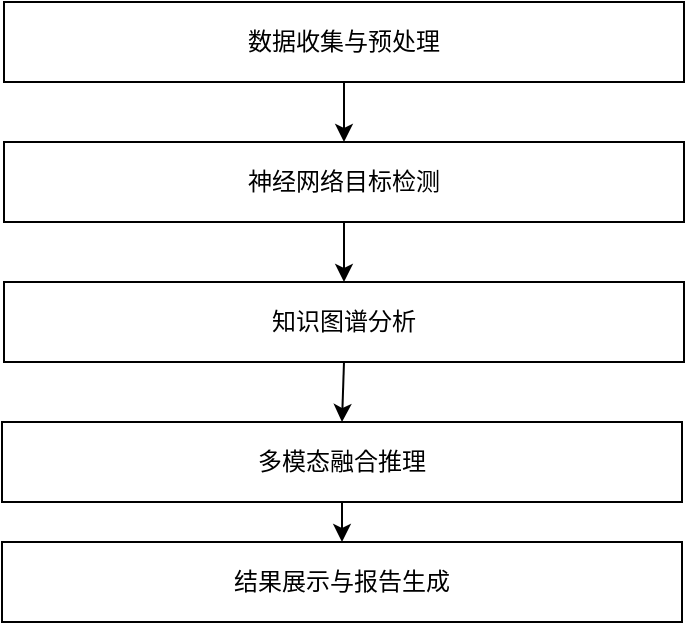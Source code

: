 <mxfile>
    <diagram id="lPUVhbWwUJ_jKELEjETC" name="第 1 页">
        <mxGraphModel dx="1222" dy="-632" grid="1" gridSize="10" guides="1" tooltips="1" connect="1" arrows="1" fold="1" page="1" pageScale="1" pageWidth="827" pageHeight="1169" math="0" shadow="0">
            <root>
                <mxCell id="0"/>
                <mxCell id="1" parent="0"/>
                <mxCell id="2" style="edgeStyle=none;html=1;exitX=0.5;exitY=1;exitDx=0;exitDy=0;entryX=0.5;entryY=0;entryDx=0;entryDy=0;" edge="1" parent="1" source="3" target="5">
                    <mxGeometry relative="1" as="geometry"/>
                </mxCell>
                <mxCell id="3" value="数据收集与预处理" style="rounded=0;whiteSpace=wrap;html=1;" vertex="1" parent="1">
                    <mxGeometry x="350" y="1310" width="340" height="40" as="geometry"/>
                </mxCell>
                <mxCell id="4" style="edgeStyle=none;html=1;exitX=0.5;exitY=1;exitDx=0;exitDy=0;entryX=0.5;entryY=0;entryDx=0;entryDy=0;" edge="1" parent="1" source="5" target="7">
                    <mxGeometry relative="1" as="geometry">
                        <mxPoint x="520" y="1440" as="targetPoint"/>
                    </mxGeometry>
                </mxCell>
                <mxCell id="5" value="神经网络目标检测" style="rounded=0;whiteSpace=wrap;html=1;" vertex="1" parent="1">
                    <mxGeometry x="350" y="1380" width="340" height="40" as="geometry"/>
                </mxCell>
                <mxCell id="6" style="edgeStyle=none;html=1;exitX=0.5;exitY=1;exitDx=0;exitDy=0;entryX=0.5;entryY=0;entryDx=0;entryDy=0;" edge="1" parent="1" source="7" target="9">
                    <mxGeometry relative="1" as="geometry"/>
                </mxCell>
                <mxCell id="7" value="知识图谱分析" style="rounded=0;whiteSpace=wrap;html=1;" vertex="1" parent="1">
                    <mxGeometry x="350" y="1450" width="340" height="40" as="geometry"/>
                </mxCell>
                <mxCell id="8" style="edgeStyle=none;html=1;exitX=0.5;exitY=1;exitDx=0;exitDy=0;entryX=0.5;entryY=0;entryDx=0;entryDy=0;" edge="1" parent="1" source="9" target="10">
                    <mxGeometry relative="1" as="geometry"/>
                </mxCell>
                <mxCell id="9" value="多模态融合推理" style="rounded=0;whiteSpace=wrap;html=1;" vertex="1" parent="1">
                    <mxGeometry x="349" y="1520" width="340" height="40" as="geometry"/>
                </mxCell>
                <mxCell id="10" value="结果展示与报告生成" style="rounded=0;whiteSpace=wrap;html=1;" vertex="1" parent="1">
                    <mxGeometry x="349" y="1580" width="340" height="40" as="geometry"/>
                </mxCell>
            </root>
        </mxGraphModel>
    </diagram>
</mxfile>